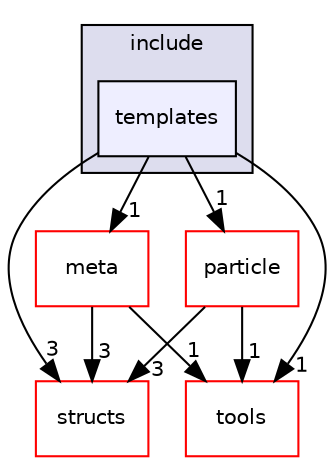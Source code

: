 digraph "templates" {
  compound=true
  node [ fontsize="10", fontname="Helvetica"];
  edge [ labelfontsize="10", labelfontname="Helvetica"];
  subgraph clusterdir_6d6699b9700a868c010ac064655a9635 {
    graph [ bgcolor="#ddddee", pencolor="black", label="include" fontname="Helvetica", fontsize="10", URL="dir_6d6699b9700a868c010ac064655a9635.html"]
  dir_3422adaeb696ee05cd9f9596a50813d2 [shape=box, label="templates", style="filled", fillcolor="#eeeeff", pencolor="black", URL="dir_3422adaeb696ee05cd9f9596a50813d2.html"];
  }
  dir_7e7898fd82fc7805c9d39fdbc62120b9 [shape=box label="meta" fillcolor="white" style="filled" color="red" URL="dir_7e7898fd82fc7805c9d39fdbc62120b9.html"];
  dir_639930e6546076602fdb99daad4d48b4 [shape=box label="structs" fillcolor="white" style="filled" color="red" URL="dir_639930e6546076602fdb99daad4d48b4.html"];
  dir_1591526fd125289a70742a0dafe36eb5 [shape=box label="particle" fillcolor="white" style="filled" color="red" URL="dir_1591526fd125289a70742a0dafe36eb5.html"];
  dir_f0fdfbf866f75abaaae77c9c053e2c4e [shape=box label="tools" fillcolor="white" style="filled" color="red" URL="dir_f0fdfbf866f75abaaae77c9c053e2c4e.html"];
  dir_7e7898fd82fc7805c9d39fdbc62120b9->dir_639930e6546076602fdb99daad4d48b4 [headlabel="3", labeldistance=1.5 headhref="dir_000157_000080.html"];
  dir_7e7898fd82fc7805c9d39fdbc62120b9->dir_f0fdfbf866f75abaaae77c9c053e2c4e [headlabel="1", labeldistance=1.5 headhref="dir_000157_000142.html"];
  dir_3422adaeb696ee05cd9f9596a50813d2->dir_7e7898fd82fc7805c9d39fdbc62120b9 [headlabel="1", labeldistance=1.5 headhref="dir_000119_000157.html"];
  dir_3422adaeb696ee05cd9f9596a50813d2->dir_639930e6546076602fdb99daad4d48b4 [headlabel="3", labeldistance=1.5 headhref="dir_000119_000080.html"];
  dir_3422adaeb696ee05cd9f9596a50813d2->dir_1591526fd125289a70742a0dafe36eb5 [headlabel="1", labeldistance=1.5 headhref="dir_000119_000090.html"];
  dir_3422adaeb696ee05cd9f9596a50813d2->dir_f0fdfbf866f75abaaae77c9c053e2c4e [headlabel="1", labeldistance=1.5 headhref="dir_000119_000142.html"];
  dir_1591526fd125289a70742a0dafe36eb5->dir_639930e6546076602fdb99daad4d48b4 [headlabel="3", labeldistance=1.5 headhref="dir_000090_000080.html"];
  dir_1591526fd125289a70742a0dafe36eb5->dir_f0fdfbf866f75abaaae77c9c053e2c4e [headlabel="1", labeldistance=1.5 headhref="dir_000090_000142.html"];
}
